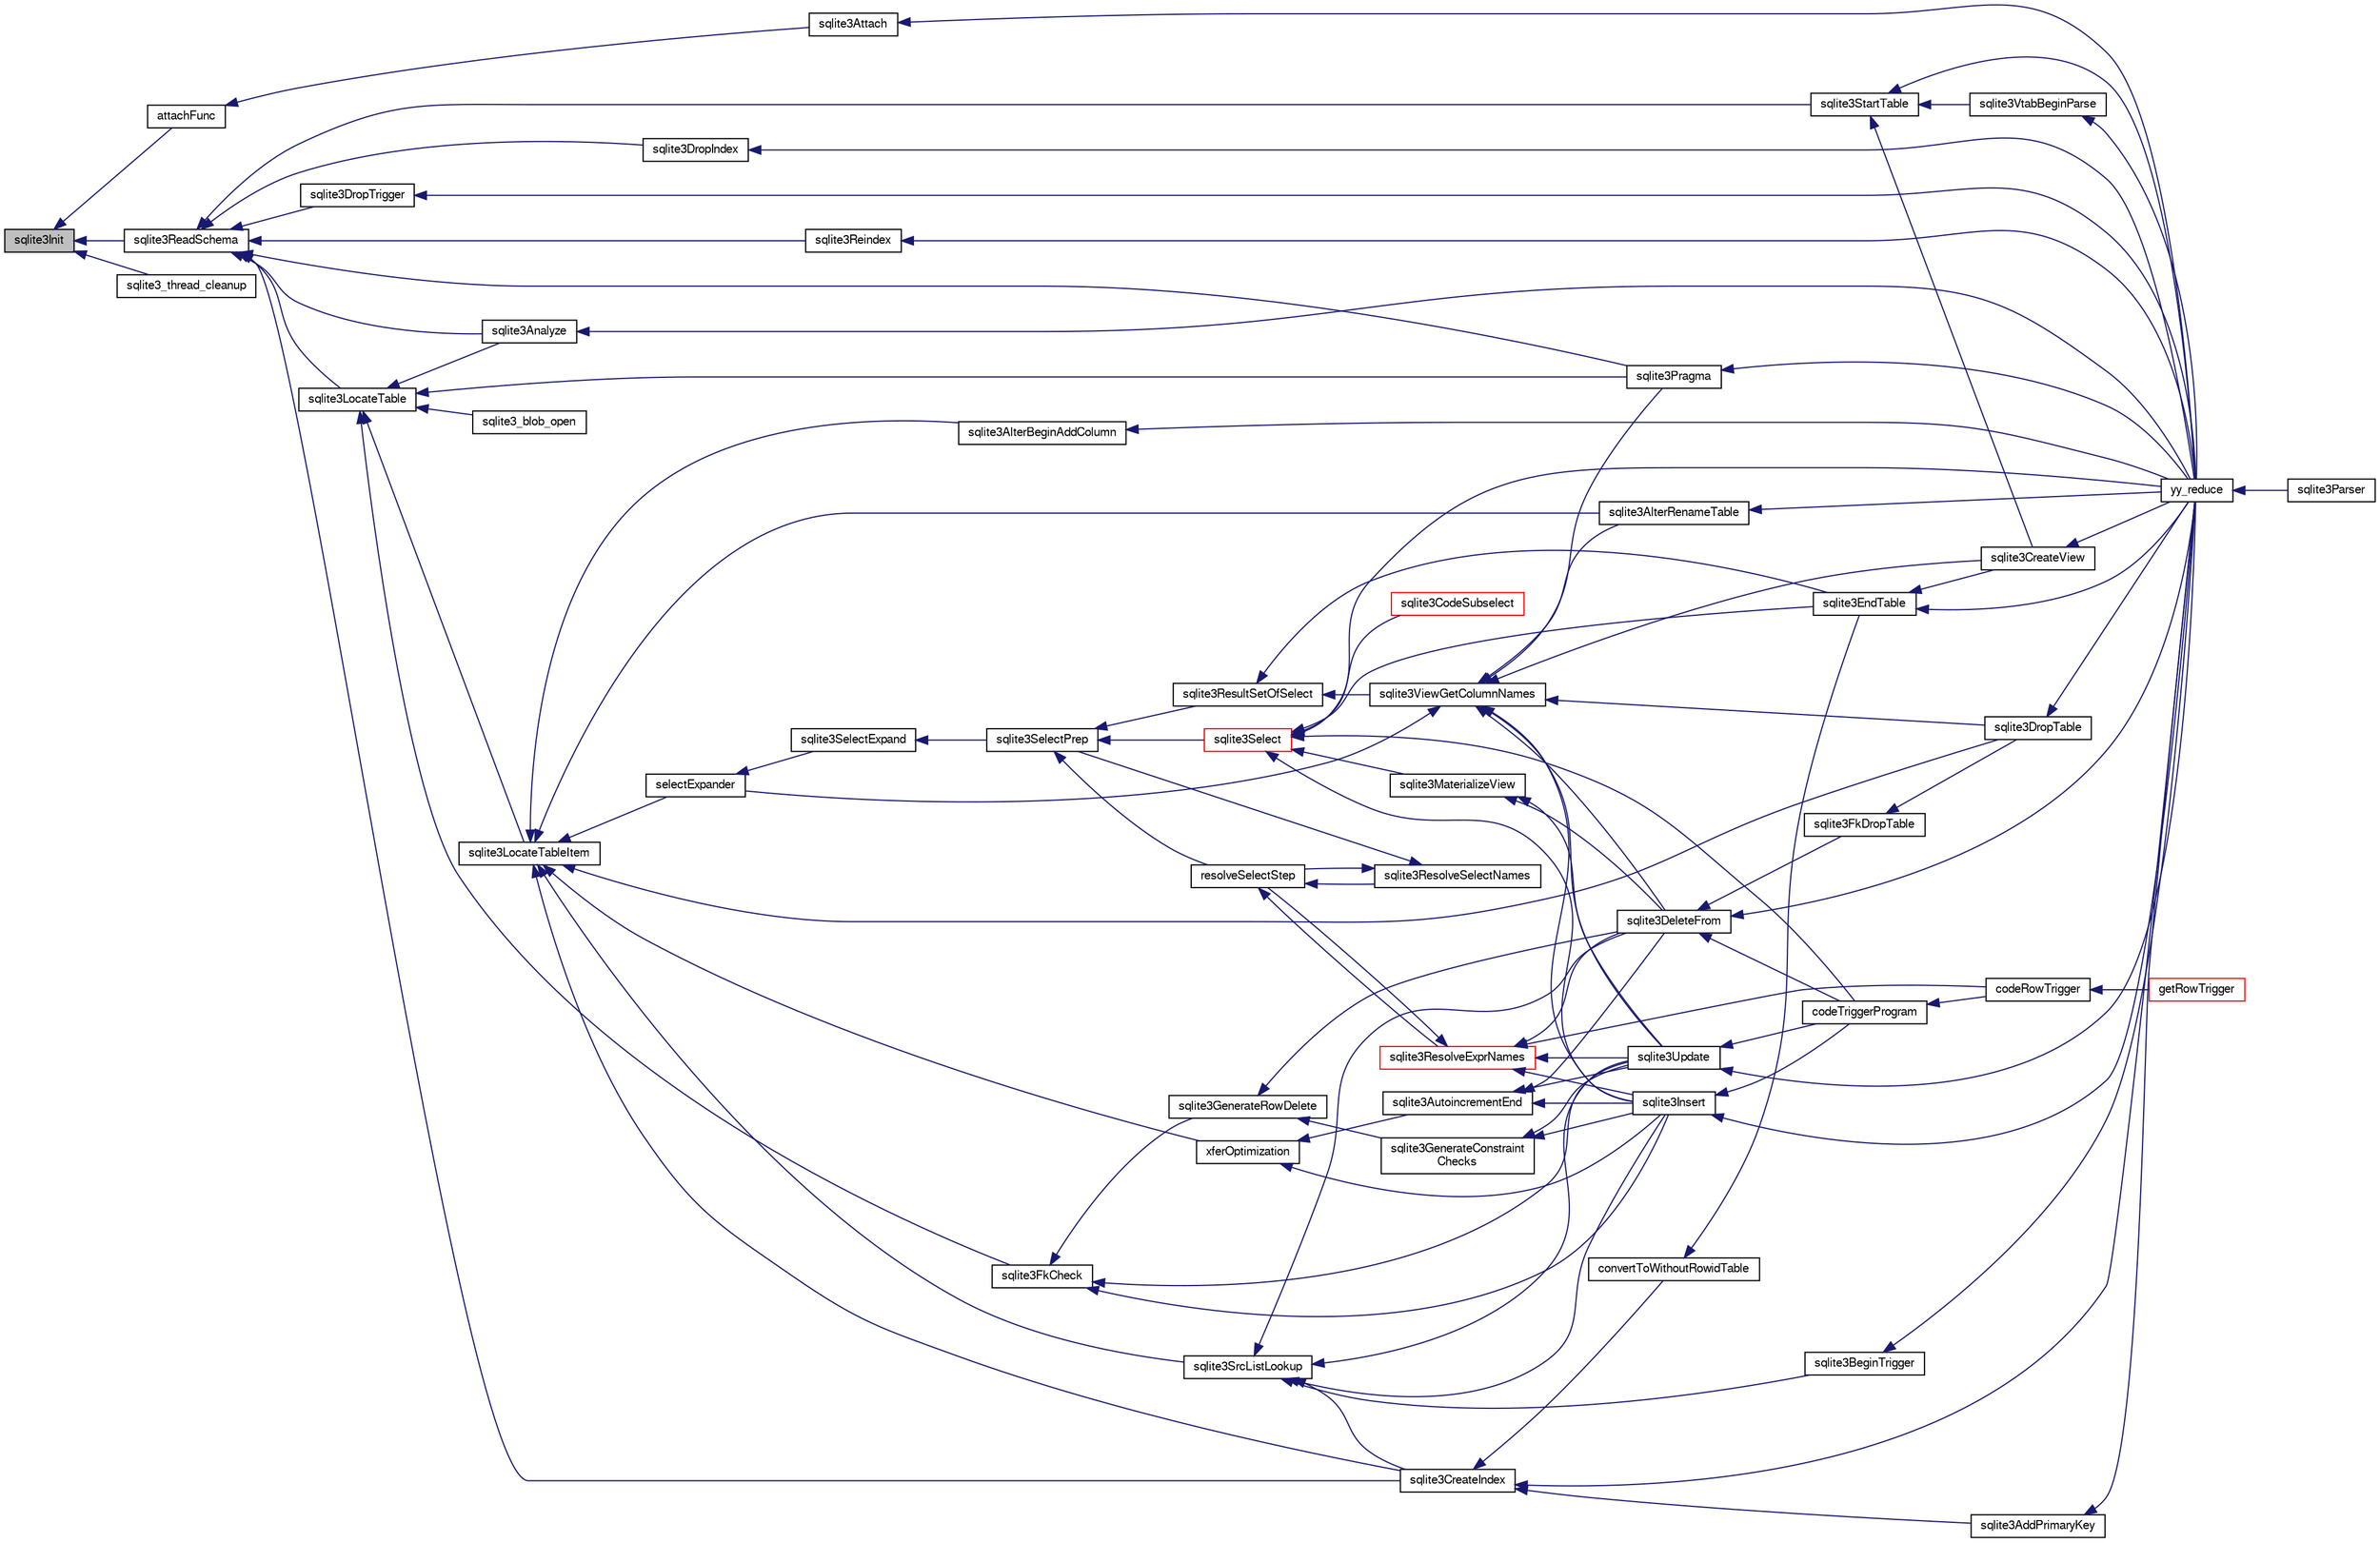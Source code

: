 digraph "sqlite3Init"
{
  edge [fontname="FreeSans",fontsize="10",labelfontname="FreeSans",labelfontsize="10"];
  node [fontname="FreeSans",fontsize="10",shape=record];
  rankdir="LR";
  Node566105 [label="sqlite3Init",height=0.2,width=0.4,color="black", fillcolor="grey75", style="filled", fontcolor="black"];
  Node566105 -> Node566106 [dir="back",color="midnightblue",fontsize="10",style="solid",fontname="FreeSans"];
  Node566106 [label="attachFunc",height=0.2,width=0.4,color="black", fillcolor="white", style="filled",URL="$sqlite3_8c.html#a69cb751a7da501b9a0aa37e0d7c3eaf7"];
  Node566106 -> Node566107 [dir="back",color="midnightblue",fontsize="10",style="solid",fontname="FreeSans"];
  Node566107 [label="sqlite3Attach",height=0.2,width=0.4,color="black", fillcolor="white", style="filled",URL="$sqlite3_8c.html#ae0907fe0b43cc1b4c7e6a16213e8546f"];
  Node566107 -> Node566108 [dir="back",color="midnightblue",fontsize="10",style="solid",fontname="FreeSans"];
  Node566108 [label="yy_reduce",height=0.2,width=0.4,color="black", fillcolor="white", style="filled",URL="$sqlite3_8c.html#a7c419a9b25711c666a9a2449ef377f14"];
  Node566108 -> Node566109 [dir="back",color="midnightblue",fontsize="10",style="solid",fontname="FreeSans"];
  Node566109 [label="sqlite3Parser",height=0.2,width=0.4,color="black", fillcolor="white", style="filled",URL="$sqlite3_8c.html#a0327d71a5fabe0b6a343d78a2602e72a"];
  Node566105 -> Node566110 [dir="back",color="midnightblue",fontsize="10",style="solid",fontname="FreeSans"];
  Node566110 [label="sqlite3ReadSchema",height=0.2,width=0.4,color="black", fillcolor="white", style="filled",URL="$sqlite3_8c.html#ac41a97f30334f7d35b2b5713097eca90"];
  Node566110 -> Node566111 [dir="back",color="midnightblue",fontsize="10",style="solid",fontname="FreeSans"];
  Node566111 [label="sqlite3Analyze",height=0.2,width=0.4,color="black", fillcolor="white", style="filled",URL="$sqlite3_8c.html#ac696deb1ccaae3fa855cfbd0bfd4d048"];
  Node566111 -> Node566108 [dir="back",color="midnightblue",fontsize="10",style="solid",fontname="FreeSans"];
  Node566110 -> Node566112 [dir="back",color="midnightblue",fontsize="10",style="solid",fontname="FreeSans"];
  Node566112 [label="sqlite3LocateTable",height=0.2,width=0.4,color="black", fillcolor="white", style="filled",URL="$sqlite3_8c.html#adfeea5b18971250d4ff7f5a44e134d75"];
  Node566112 -> Node566113 [dir="back",color="midnightblue",fontsize="10",style="solid",fontname="FreeSans"];
  Node566113 [label="sqlite3_blob_open",height=0.2,width=0.4,color="black", fillcolor="white", style="filled",URL="$sqlite3_8h.html#adb8ad839a5bdd62a43785132bc7dd518"];
  Node566112 -> Node566111 [dir="back",color="midnightblue",fontsize="10",style="solid",fontname="FreeSans"];
  Node566112 -> Node566114 [dir="back",color="midnightblue",fontsize="10",style="solid",fontname="FreeSans"];
  Node566114 [label="sqlite3LocateTableItem",height=0.2,width=0.4,color="black", fillcolor="white", style="filled",URL="$sqlite3_8c.html#ac80229652e6d3200bd88dff77f874888"];
  Node566114 -> Node566115 [dir="back",color="midnightblue",fontsize="10",style="solid",fontname="FreeSans"];
  Node566115 [label="sqlite3AlterRenameTable",height=0.2,width=0.4,color="black", fillcolor="white", style="filled",URL="$sqlite3_8c.html#aa5cfdb507ff74e559f2efb0318c96d2c"];
  Node566115 -> Node566108 [dir="back",color="midnightblue",fontsize="10",style="solid",fontname="FreeSans"];
  Node566114 -> Node566116 [dir="back",color="midnightblue",fontsize="10",style="solid",fontname="FreeSans"];
  Node566116 [label="sqlite3AlterBeginAddColumn",height=0.2,width=0.4,color="black", fillcolor="white", style="filled",URL="$sqlite3_8c.html#a884f7bc342f8753d938ae1f1b9157d2d"];
  Node566116 -> Node566108 [dir="back",color="midnightblue",fontsize="10",style="solid",fontname="FreeSans"];
  Node566114 -> Node566117 [dir="back",color="midnightblue",fontsize="10",style="solid",fontname="FreeSans"];
  Node566117 [label="sqlite3DropTable",height=0.2,width=0.4,color="black", fillcolor="white", style="filled",URL="$sqlite3_8c.html#a5534f77364b5568783c0e50db3c9defb"];
  Node566117 -> Node566108 [dir="back",color="midnightblue",fontsize="10",style="solid",fontname="FreeSans"];
  Node566114 -> Node566118 [dir="back",color="midnightblue",fontsize="10",style="solid",fontname="FreeSans"];
  Node566118 [label="sqlite3CreateIndex",height=0.2,width=0.4,color="black", fillcolor="white", style="filled",URL="$sqlite3_8c.html#a8dbe5e590ab6c58a8c45f34f7c81e825"];
  Node566118 -> Node566119 [dir="back",color="midnightblue",fontsize="10",style="solid",fontname="FreeSans"];
  Node566119 [label="sqlite3AddPrimaryKey",height=0.2,width=0.4,color="black", fillcolor="white", style="filled",URL="$sqlite3_8c.html#af2b0672c3379d2a7d927d210ae0ade62"];
  Node566119 -> Node566108 [dir="back",color="midnightblue",fontsize="10",style="solid",fontname="FreeSans"];
  Node566118 -> Node566120 [dir="back",color="midnightblue",fontsize="10",style="solid",fontname="FreeSans"];
  Node566120 [label="convertToWithoutRowidTable",height=0.2,width=0.4,color="black", fillcolor="white", style="filled",URL="$sqlite3_8c.html#a0d41effc4e4a0ba740429a08f6747313"];
  Node566120 -> Node566121 [dir="back",color="midnightblue",fontsize="10",style="solid",fontname="FreeSans"];
  Node566121 [label="sqlite3EndTable",height=0.2,width=0.4,color="black", fillcolor="white", style="filled",URL="$sqlite3_8c.html#a7b5f2c66c0f0b6f819d970ca389768b0"];
  Node566121 -> Node566122 [dir="back",color="midnightblue",fontsize="10",style="solid",fontname="FreeSans"];
  Node566122 [label="sqlite3CreateView",height=0.2,width=0.4,color="black", fillcolor="white", style="filled",URL="$sqlite3_8c.html#a9d85cb00ff71dee5cd9a019503a6982e"];
  Node566122 -> Node566108 [dir="back",color="midnightblue",fontsize="10",style="solid",fontname="FreeSans"];
  Node566121 -> Node566108 [dir="back",color="midnightblue",fontsize="10",style="solid",fontname="FreeSans"];
  Node566118 -> Node566108 [dir="back",color="midnightblue",fontsize="10",style="solid",fontname="FreeSans"];
  Node566114 -> Node566123 [dir="back",color="midnightblue",fontsize="10",style="solid",fontname="FreeSans"];
  Node566123 [label="sqlite3SrcListLookup",height=0.2,width=0.4,color="black", fillcolor="white", style="filled",URL="$sqlite3_8c.html#a6354fab5d5d3aa8a721e43d480c16701"];
  Node566123 -> Node566118 [dir="back",color="midnightblue",fontsize="10",style="solid",fontname="FreeSans"];
  Node566123 -> Node566124 [dir="back",color="midnightblue",fontsize="10",style="solid",fontname="FreeSans"];
  Node566124 [label="sqlite3DeleteFrom",height=0.2,width=0.4,color="black", fillcolor="white", style="filled",URL="$sqlite3_8c.html#ab9b4b45349188b49eabb23f94608a091"];
  Node566124 -> Node566125 [dir="back",color="midnightblue",fontsize="10",style="solid",fontname="FreeSans"];
  Node566125 [label="sqlite3FkDropTable",height=0.2,width=0.4,color="black", fillcolor="white", style="filled",URL="$sqlite3_8c.html#a1218c6fc74e89152ceaa4760e82f5ef9"];
  Node566125 -> Node566117 [dir="back",color="midnightblue",fontsize="10",style="solid",fontname="FreeSans"];
  Node566124 -> Node566126 [dir="back",color="midnightblue",fontsize="10",style="solid",fontname="FreeSans"];
  Node566126 [label="codeTriggerProgram",height=0.2,width=0.4,color="black", fillcolor="white", style="filled",URL="$sqlite3_8c.html#a120801f59d9281d201d2ff4b2606836e"];
  Node566126 -> Node566127 [dir="back",color="midnightblue",fontsize="10",style="solid",fontname="FreeSans"];
  Node566127 [label="codeRowTrigger",height=0.2,width=0.4,color="black", fillcolor="white", style="filled",URL="$sqlite3_8c.html#a463cea5aaaf388b560b206570a0022fc"];
  Node566127 -> Node566128 [dir="back",color="midnightblue",fontsize="10",style="solid",fontname="FreeSans"];
  Node566128 [label="getRowTrigger",height=0.2,width=0.4,color="red", fillcolor="white", style="filled",URL="$sqlite3_8c.html#a69626ef20b540d1a2b19cf56f3f45689"];
  Node566124 -> Node566108 [dir="back",color="midnightblue",fontsize="10",style="solid",fontname="FreeSans"];
  Node566123 -> Node566133 [dir="back",color="midnightblue",fontsize="10",style="solid",fontname="FreeSans"];
  Node566133 [label="sqlite3Insert",height=0.2,width=0.4,color="black", fillcolor="white", style="filled",URL="$sqlite3_8c.html#a5b17c9c2000bae6bdff8e6be48d7dc2b"];
  Node566133 -> Node566126 [dir="back",color="midnightblue",fontsize="10",style="solid",fontname="FreeSans"];
  Node566133 -> Node566108 [dir="back",color="midnightblue",fontsize="10",style="solid",fontname="FreeSans"];
  Node566123 -> Node566137 [dir="back",color="midnightblue",fontsize="10",style="solid",fontname="FreeSans"];
  Node566137 [label="sqlite3BeginTrigger",height=0.2,width=0.4,color="black", fillcolor="white", style="filled",URL="$sqlite3_8c.html#ac20a731dbd52edec68a09962c7f39a4c"];
  Node566137 -> Node566108 [dir="back",color="midnightblue",fontsize="10",style="solid",fontname="FreeSans"];
  Node566123 -> Node566134 [dir="back",color="midnightblue",fontsize="10",style="solid",fontname="FreeSans"];
  Node566134 [label="sqlite3Update",height=0.2,width=0.4,color="black", fillcolor="white", style="filled",URL="$sqlite3_8c.html#ac5aa67c46e8cc8174566fabe6809fafa"];
  Node566134 -> Node566126 [dir="back",color="midnightblue",fontsize="10",style="solid",fontname="FreeSans"];
  Node566134 -> Node566108 [dir="back",color="midnightblue",fontsize="10",style="solid",fontname="FreeSans"];
  Node566114 -> Node566138 [dir="back",color="midnightblue",fontsize="10",style="solid",fontname="FreeSans"];
  Node566138 [label="xferOptimization",height=0.2,width=0.4,color="black", fillcolor="white", style="filled",URL="$sqlite3_8c.html#ae85c90f7d064fe83f4ed930e708855d2"];
  Node566138 -> Node566139 [dir="back",color="midnightblue",fontsize="10",style="solid",fontname="FreeSans"];
  Node566139 [label="sqlite3AutoincrementEnd",height=0.2,width=0.4,color="black", fillcolor="white", style="filled",URL="$sqlite3_8c.html#ad8f51f6ea684367030cd9c09234374e7"];
  Node566139 -> Node566124 [dir="back",color="midnightblue",fontsize="10",style="solid",fontname="FreeSans"];
  Node566139 -> Node566133 [dir="back",color="midnightblue",fontsize="10",style="solid",fontname="FreeSans"];
  Node566139 -> Node566134 [dir="back",color="midnightblue",fontsize="10",style="solid",fontname="FreeSans"];
  Node566138 -> Node566133 [dir="back",color="midnightblue",fontsize="10",style="solid",fontname="FreeSans"];
  Node566114 -> Node566140 [dir="back",color="midnightblue",fontsize="10",style="solid",fontname="FreeSans"];
  Node566140 [label="selectExpander",height=0.2,width=0.4,color="black", fillcolor="white", style="filled",URL="$sqlite3_8c.html#abee977318fbf74531340c6e41b0ca953"];
  Node566140 -> Node566141 [dir="back",color="midnightblue",fontsize="10",style="solid",fontname="FreeSans"];
  Node566141 [label="sqlite3SelectExpand",height=0.2,width=0.4,color="black", fillcolor="white", style="filled",URL="$sqlite3_8c.html#ae55acd1d8219505e629c2148950fa3de"];
  Node566141 -> Node566142 [dir="back",color="midnightblue",fontsize="10",style="solid",fontname="FreeSans"];
  Node566142 [label="sqlite3SelectPrep",height=0.2,width=0.4,color="black", fillcolor="white", style="filled",URL="$sqlite3_8c.html#aa4385bd53c0a43dea72fbc23cc78e1c6"];
  Node566142 -> Node566143 [dir="back",color="midnightblue",fontsize="10",style="solid",fontname="FreeSans"];
  Node566143 [label="resolveSelectStep",height=0.2,width=0.4,color="black", fillcolor="white", style="filled",URL="$sqlite3_8c.html#a0b9015a9e505c63fd104dcbad672c814"];
  Node566143 -> Node566144 [dir="back",color="midnightblue",fontsize="10",style="solid",fontname="FreeSans"];
  Node566144 [label="sqlite3ResolveExprNames",height=0.2,width=0.4,color="red", fillcolor="white", style="filled",URL="$sqlite3_8c.html#a537cf717a3f847807d3a3fd65da636ad"];
  Node566144 -> Node566143 [dir="back",color="midnightblue",fontsize="10",style="solid",fontname="FreeSans"];
  Node566144 -> Node566124 [dir="back",color="midnightblue",fontsize="10",style="solid",fontname="FreeSans"];
  Node566144 -> Node566133 [dir="back",color="midnightblue",fontsize="10",style="solid",fontname="FreeSans"];
  Node566144 -> Node566127 [dir="back",color="midnightblue",fontsize="10",style="solid",fontname="FreeSans"];
  Node566144 -> Node566134 [dir="back",color="midnightblue",fontsize="10",style="solid",fontname="FreeSans"];
  Node566143 -> Node566154 [dir="back",color="midnightblue",fontsize="10",style="solid",fontname="FreeSans"];
  Node566154 [label="sqlite3ResolveSelectNames",height=0.2,width=0.4,color="black", fillcolor="white", style="filled",URL="$sqlite3_8c.html#a0cf10c480643b1ab9eaa02056a400734"];
  Node566154 -> Node566143 [dir="back",color="midnightblue",fontsize="10",style="solid",fontname="FreeSans"];
  Node566154 -> Node566142 [dir="back",color="midnightblue",fontsize="10",style="solid",fontname="FreeSans"];
  Node566142 -> Node566155 [dir="back",color="midnightblue",fontsize="10",style="solid",fontname="FreeSans"];
  Node566155 [label="sqlite3ResultSetOfSelect",height=0.2,width=0.4,color="black", fillcolor="white", style="filled",URL="$sqlite3_8c.html#ade35a86757654a36498d74152aa2fda8"];
  Node566155 -> Node566121 [dir="back",color="midnightblue",fontsize="10",style="solid",fontname="FreeSans"];
  Node566155 -> Node566156 [dir="back",color="midnightblue",fontsize="10",style="solid",fontname="FreeSans"];
  Node566156 [label="sqlite3ViewGetColumnNames",height=0.2,width=0.4,color="black", fillcolor="white", style="filled",URL="$sqlite3_8c.html#aebc7cd8d9e2bd174ae0a60363d3f6ce8"];
  Node566156 -> Node566115 [dir="back",color="midnightblue",fontsize="10",style="solid",fontname="FreeSans"];
  Node566156 -> Node566122 [dir="back",color="midnightblue",fontsize="10",style="solid",fontname="FreeSans"];
  Node566156 -> Node566117 [dir="back",color="midnightblue",fontsize="10",style="solid",fontname="FreeSans"];
  Node566156 -> Node566124 [dir="back",color="midnightblue",fontsize="10",style="solid",fontname="FreeSans"];
  Node566156 -> Node566133 [dir="back",color="midnightblue",fontsize="10",style="solid",fontname="FreeSans"];
  Node566156 -> Node566157 [dir="back",color="midnightblue",fontsize="10",style="solid",fontname="FreeSans"];
  Node566157 [label="sqlite3Pragma",height=0.2,width=0.4,color="black", fillcolor="white", style="filled",URL="$sqlite3_8c.html#a111391370f58f8e6a6eca51fd34d62ed"];
  Node566157 -> Node566108 [dir="back",color="midnightblue",fontsize="10",style="solid",fontname="FreeSans"];
  Node566156 -> Node566140 [dir="back",color="midnightblue",fontsize="10",style="solid",fontname="FreeSans"];
  Node566156 -> Node566134 [dir="back",color="midnightblue",fontsize="10",style="solid",fontname="FreeSans"];
  Node566142 -> Node566158 [dir="back",color="midnightblue",fontsize="10",style="solid",fontname="FreeSans"];
  Node566158 [label="sqlite3Select",height=0.2,width=0.4,color="red", fillcolor="white", style="filled",URL="$sqlite3_8c.html#a2465ee8c956209ba4b272477b7c21a45"];
  Node566158 -> Node566159 [dir="back",color="midnightblue",fontsize="10",style="solid",fontname="FreeSans"];
  Node566159 [label="sqlite3CodeSubselect",height=0.2,width=0.4,color="red", fillcolor="white", style="filled",URL="$sqlite3_8c.html#aa69b46d2204a1d1b110107a1be12ee0c"];
  Node566158 -> Node566121 [dir="back",color="midnightblue",fontsize="10",style="solid",fontname="FreeSans"];
  Node566158 -> Node566199 [dir="back",color="midnightblue",fontsize="10",style="solid",fontname="FreeSans"];
  Node566199 [label="sqlite3MaterializeView",height=0.2,width=0.4,color="black", fillcolor="white", style="filled",URL="$sqlite3_8c.html#a4557984b0b75f998fb0c3f231c9b1def"];
  Node566199 -> Node566124 [dir="back",color="midnightblue",fontsize="10",style="solid",fontname="FreeSans"];
  Node566199 -> Node566134 [dir="back",color="midnightblue",fontsize="10",style="solid",fontname="FreeSans"];
  Node566158 -> Node566133 [dir="back",color="midnightblue",fontsize="10",style="solid",fontname="FreeSans"];
  Node566158 -> Node566126 [dir="back",color="midnightblue",fontsize="10",style="solid",fontname="FreeSans"];
  Node566158 -> Node566108 [dir="back",color="midnightblue",fontsize="10",style="solid",fontname="FreeSans"];
  Node566112 -> Node566153 [dir="back",color="midnightblue",fontsize="10",style="solid",fontname="FreeSans"];
  Node566153 [label="sqlite3FkCheck",height=0.2,width=0.4,color="black", fillcolor="white", style="filled",URL="$sqlite3_8c.html#aa38fb76c7d6f48f19772877a41703b92"];
  Node566153 -> Node566131 [dir="back",color="midnightblue",fontsize="10",style="solid",fontname="FreeSans"];
  Node566131 [label="sqlite3GenerateRowDelete",height=0.2,width=0.4,color="black", fillcolor="white", style="filled",URL="$sqlite3_8c.html#a2c76cbf3027fc18fdbb8cb4cd96b77d9"];
  Node566131 -> Node566124 [dir="back",color="midnightblue",fontsize="10",style="solid",fontname="FreeSans"];
  Node566131 -> Node566132 [dir="back",color="midnightblue",fontsize="10",style="solid",fontname="FreeSans"];
  Node566132 [label="sqlite3GenerateConstraint\lChecks",height=0.2,width=0.4,color="black", fillcolor="white", style="filled",URL="$sqlite3_8c.html#aef639c1e6a0c0a67ca6e7690ad931bd2"];
  Node566132 -> Node566133 [dir="back",color="midnightblue",fontsize="10",style="solid",fontname="FreeSans"];
  Node566132 -> Node566134 [dir="back",color="midnightblue",fontsize="10",style="solid",fontname="FreeSans"];
  Node566153 -> Node566133 [dir="back",color="midnightblue",fontsize="10",style="solid",fontname="FreeSans"];
  Node566153 -> Node566134 [dir="back",color="midnightblue",fontsize="10",style="solid",fontname="FreeSans"];
  Node566112 -> Node566157 [dir="back",color="midnightblue",fontsize="10",style="solid",fontname="FreeSans"];
  Node566110 -> Node566201 [dir="back",color="midnightblue",fontsize="10",style="solid",fontname="FreeSans"];
  Node566201 [label="sqlite3StartTable",height=0.2,width=0.4,color="black", fillcolor="white", style="filled",URL="$sqlite3_8c.html#af49b4395f39d9078a0dda2484c183012"];
  Node566201 -> Node566122 [dir="back",color="midnightblue",fontsize="10",style="solid",fontname="FreeSans"];
  Node566201 -> Node566202 [dir="back",color="midnightblue",fontsize="10",style="solid",fontname="FreeSans"];
  Node566202 [label="sqlite3VtabBeginParse",height=0.2,width=0.4,color="black", fillcolor="white", style="filled",URL="$sqlite3_8c.html#a081b9e174ed9650ac90990d60cd36e96"];
  Node566202 -> Node566108 [dir="back",color="midnightblue",fontsize="10",style="solid",fontname="FreeSans"];
  Node566201 -> Node566108 [dir="back",color="midnightblue",fontsize="10",style="solid",fontname="FreeSans"];
  Node566110 -> Node566118 [dir="back",color="midnightblue",fontsize="10",style="solid",fontname="FreeSans"];
  Node566110 -> Node566203 [dir="back",color="midnightblue",fontsize="10",style="solid",fontname="FreeSans"];
  Node566203 [label="sqlite3DropIndex",height=0.2,width=0.4,color="black", fillcolor="white", style="filled",URL="$sqlite3_8c.html#a3ffd2536f34a0cf6d427710b06b71e83"];
  Node566203 -> Node566108 [dir="back",color="midnightblue",fontsize="10",style="solid",fontname="FreeSans"];
  Node566110 -> Node566171 [dir="back",color="midnightblue",fontsize="10",style="solid",fontname="FreeSans"];
  Node566171 [label="sqlite3Reindex",height=0.2,width=0.4,color="black", fillcolor="white", style="filled",URL="$sqlite3_8c.html#abd189e31189391e1ef114b413ff4abbf"];
  Node566171 -> Node566108 [dir="back",color="midnightblue",fontsize="10",style="solid",fontname="FreeSans"];
  Node566110 -> Node566157 [dir="back",color="midnightblue",fontsize="10",style="solid",fontname="FreeSans"];
  Node566110 -> Node566204 [dir="back",color="midnightblue",fontsize="10",style="solid",fontname="FreeSans"];
  Node566204 [label="sqlite3DropTrigger",height=0.2,width=0.4,color="black", fillcolor="white", style="filled",URL="$sqlite3_8c.html#affdf1dd65e331b06feaef6ff8636305f"];
  Node566204 -> Node566108 [dir="back",color="midnightblue",fontsize="10",style="solid",fontname="FreeSans"];
  Node566105 -> Node566205 [dir="back",color="midnightblue",fontsize="10",style="solid",fontname="FreeSans"];
  Node566205 [label="sqlite3_thread_cleanup",height=0.2,width=0.4,color="black", fillcolor="white", style="filled",URL="$sqlite3_8h.html#a34980c829db84f02e1a1599063469f06"];
}
